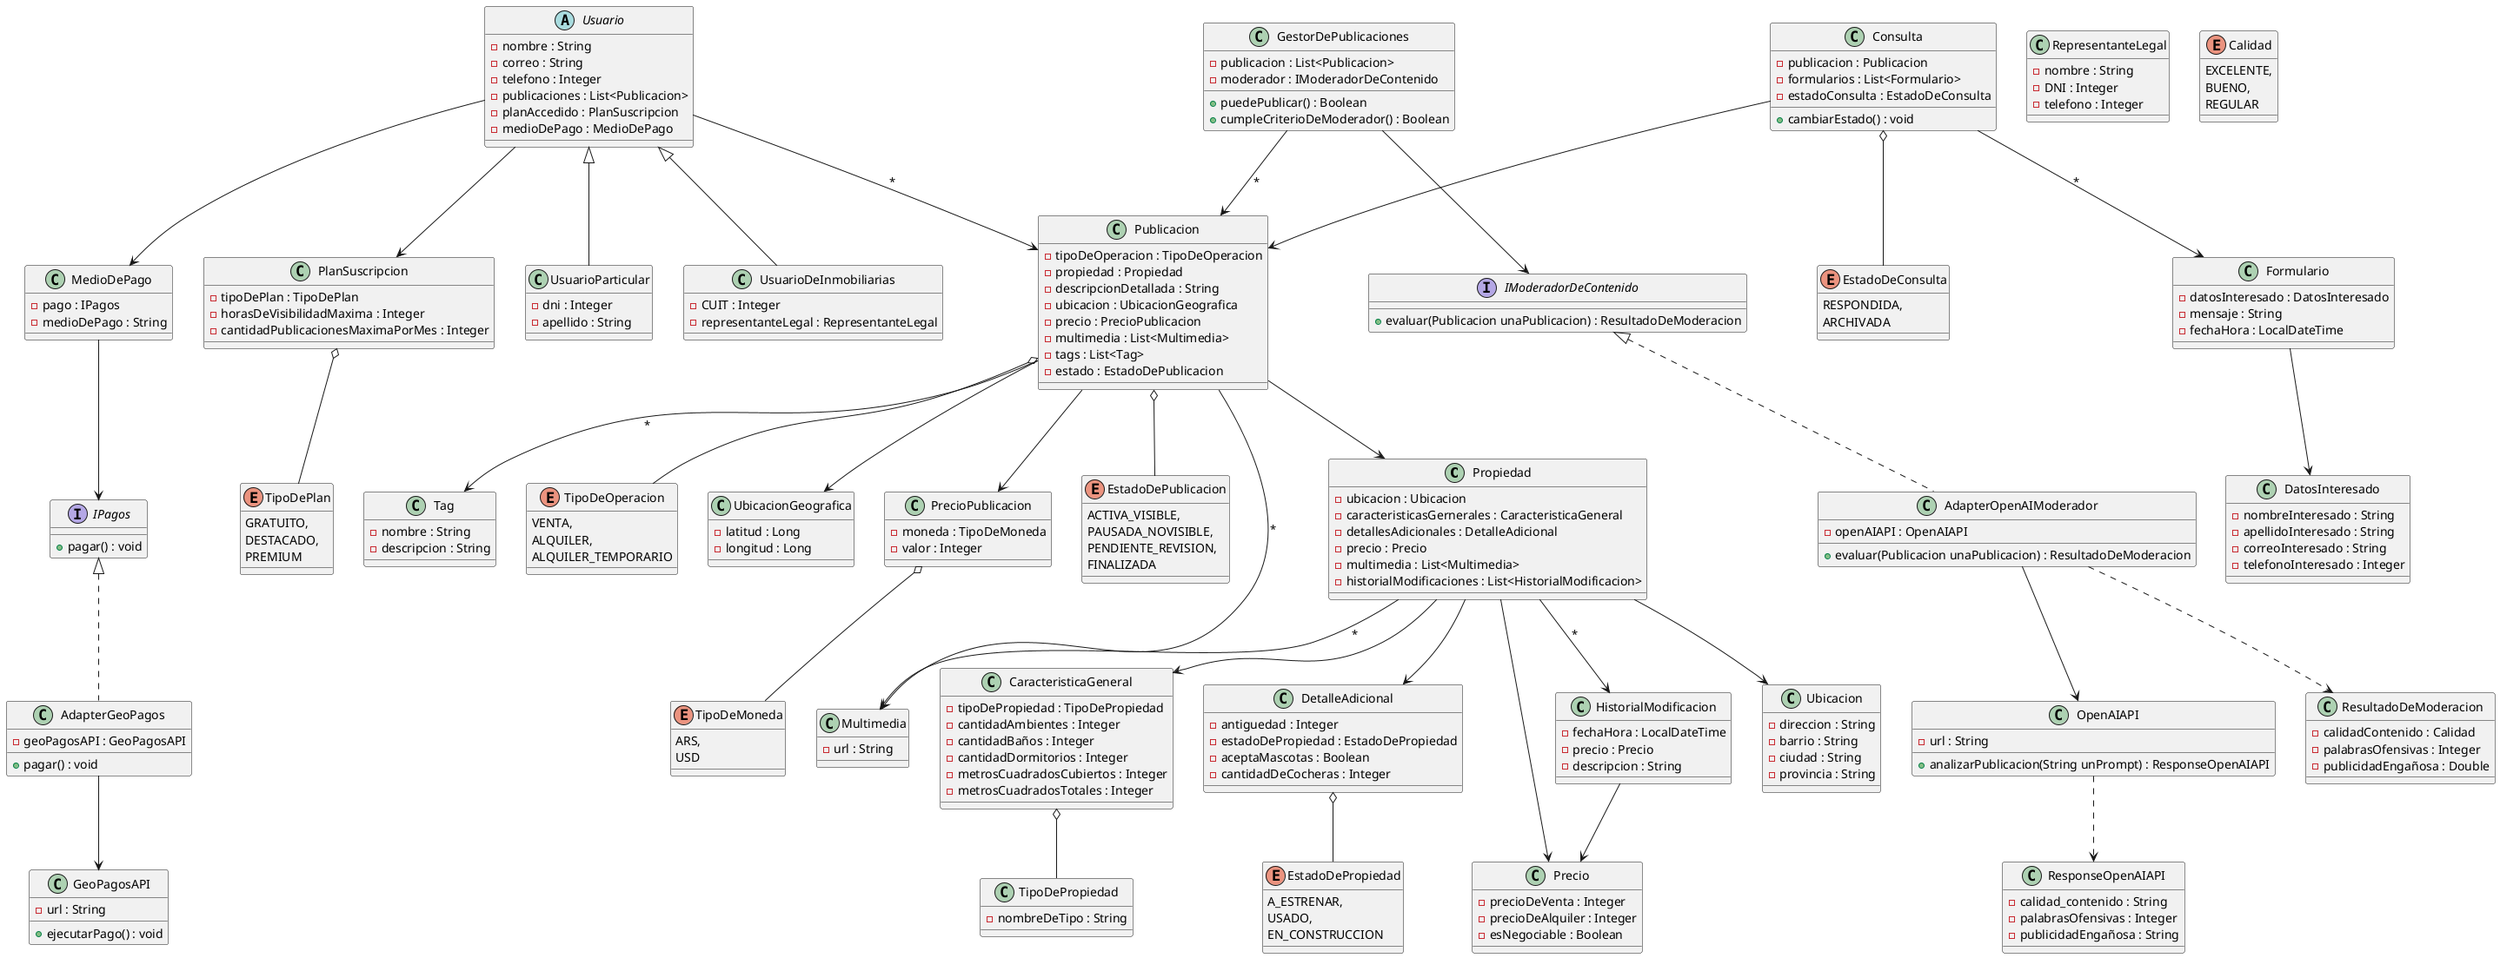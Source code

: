 @startuml

class Propiedad {
    - ubicacion : Ubicacion
    - caracteristicasGernerales : CaracteristicaGeneral
    - detallesAdicionales : DetalleAdicional
    - precio : Precio
    - multimedia : List<Multimedia>
    - historialModificaciones : List<HistorialModificacion>
}

class Ubicacion {
    - direccion : String
    - barrio : String
    - ciudad : String
    - provincia : String
}

class CaracteristicaGeneral {
    - tipoDePropiedad : TipoDePropiedad
    - cantidadAmbientes : Integer
    - cantidadBaños : Integer
    - cantidadDormitorios : Integer
    - metrosCuadradosCubiertos : Integer
    - metrosCuadradosTotales : Integer
}

class DetalleAdicional {
    - antiguedad : Integer
    - estadoDePropiedad : EstadoDePropiedad
    - aceptaMascotas : Boolean
    - cantidadDeCocheras : Integer
}

enum EstadoDePropiedad {
    A_ESTRENAR,
    USADO,
    EN_CONSTRUCCION
}

class Precio {
    - precioDeVenta : Integer
    - precioDeAlquiler : Integer
    - esNegociable : Boolean
}

class Multimedia {
    - url : String
}

class HistorialModificacion {
    - fechaHora : LocalDateTime
    - precio : Precio
    - descripcion : String
}

class TipoDePropiedad {
    - nombreDeTipo : String
}

abstract class Usuario {
    - nombre : String
    - correo : String
    - telefono : Integer
    - publicaciones : List<Publicacion>
    - planAccedido : PlanSuscripcion
    - medioDePago : MedioDePago
}

class UsuarioParticular extends Usuario {
    - dni : Integer
    - apellido : String
}

class UsuarioDeInmobiliarias extends Usuario {
    - CUIT : Integer
    - representanteLegal : RepresentanteLegal
}

class RepresentanteLegal {
    - nombre : String
    - DNI : Integer
    - telefono : Integer
}

class Publicacion {
    - tipoDeOperacion : TipoDeOperacion
    - propiedad : Propiedad
    - descripcionDetallada : String
    - ubicacion : UbicacionGeografica
    - precio : PrecioPublicacion
    - multimedia : List<Multimedia>
    - tags : List<Tag>
    - estado : EstadoDePublicacion
}

class Tag {
    - nombre : String
    - descripcion : String
}

enum TipoDeOperacion {
    VENTA,
    ALQUILER,
    ALQUILER_TEMPORARIO
}

class UbicacionGeografica {
    - latitud : Long
    - longitud : Long
}

class PrecioPublicacion {
    - moneda : TipoDeMoneda
    - valor : Integer
}

enum TipoDeMoneda {
    ARS,
    USD
}

enum EstadoDePublicacion {
    ACTIVA_VISIBLE,
    PAUSADA_NOVISIBLE,
    PENDIENTE_REVISION,
    FINALIZADA
}

class Consulta {
    - publicacion : Publicacion
    - formularios : List<Formulario>
    - estadoConsulta : EstadoDeConsulta

    + cambiarEstado() : void
}

enum EstadoDeConsulta {
    RESPONDIDA,
    ARCHIVADA
}

class Formulario {
    - datosInteresado : DatosInteresado
    - mensaje : String
    - fechaHora : LocalDateTime
}

class DatosInteresado {
    - nombreInteresado : String
    - apellidoInteresado : String
    - correoInteresado : String
    - telefonoInteresado : Integer
}

class GestorDePublicaciones {
    - publicacion : List<Publicacion>
    - moderador : IModeradorDeContenido

    + puedePublicar() : Boolean
    + cumpleCriterioDeModerador() : Boolean
}

class MedioDePago {
    - pago : IPagos
    - medioDePago : String
}

interface IPagos {
    + pagar() : void
}

class AdapterGeoPagos implements IPagos {
    - geoPagosAPI : GeoPagosAPI

    + pagar() : void
}

class GeoPagosAPI {
    - url : String

    + ejecutarPago() : void
}

interface IModeradorDeContenido {
   + evaluar(Publicacion unaPublicacion) : ResultadoDeModeracion
}

class AdapterOpenAIModerador implements IModeradorDeContenido {
    - openAIAPI : OpenAIAPI

    + evaluar(Publicacion unaPublicacion) : ResultadoDeModeracion
}

class OpenAIAPI {
    - url : String

    + analizarPublicacion(String unPrompt) : ResponseOpenAIAPI
}

class ResponseOpenAIAPI {
    - calidad_contenido : String
    - palabrasOfensivas : Integer
    - publicidadEngañosa : String
}

class ResultadoDeModeracion {
    - calidadContenido : Calidad
    - palabrasOfensivas : Integer
    - publicidadEngañosa : Double
}

enum Calidad {
    EXCELENTE,
    BUENO,
    REGULAR
}

class PlanSuscripcion {
    - tipoDePlan : TipoDePlan
    - horasDeVisibilidadMaxima : Integer
    - cantidadPublicacionesMaximaPorMes : Integer
}

enum TipoDePlan {
    GRATUITO,
    DESTACADO,
    PREMIUM
}

Propiedad --> Ubicacion
Propiedad --> CaracteristicaGeneral
Propiedad --> DetalleAdicional
Propiedad --> Precio
Propiedad --> Multimedia : "*"
Propiedad --> HistorialModificacion : "*"

CaracteristicaGeneral o-- TipoDePropiedad

DetalleAdicional o-- EstadoDePropiedad

HistorialModificacion --> Precio

Usuario --> Publicacion : "*"
Usuario --> PlanSuscripcion
Usuario --> MedioDePago

PlanSuscripcion o-- TipoDePlan

MedioDePago --> IPagos

AdapterGeoPagos --> GeoPagosAPI

Publicacion o-- TipoDeOperacion
Publicacion --> Propiedad
Publicacion --> UbicacionGeografica
Publicacion --> PrecioPublicacion
Publicacion --> Multimedia : "*"
Publicacion --> Tag : "*"
Publicacion o-- EstadoDePublicacion

PrecioPublicacion o-- TipoDeMoneda

Consulta --> Publicacion
Consulta --> Formulario : "*"
Consulta o-- EstadoDeConsulta

Formulario --> DatosInteresado

GestorDePublicaciones --> Publicacion : "*"
GestorDePublicaciones --> IModeradorDeContenido

AdapterOpenAIModerador --> OpenAIAPI
AdapterOpenAIModerador ..> ResultadoDeModeracion

OpenAIAPI ..> ResponseOpenAIAPI


@enduml